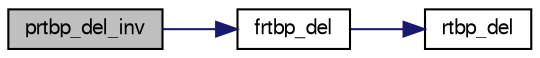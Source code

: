 digraph G
{
  edge [fontname="FreeSans",fontsize="10",labelfontname="FreeSans",labelfontsize="10"];
  node [fontname="FreeSans",fontsize="10",shape=record];
  rankdir=LR;
  Node1 [label="prtbp_del_inv",height=0.2,width=0.4,color="black", fillcolor="grey75", style="filled" fontcolor="black"];
  Node1 -> Node2 [color="midnightblue",fontsize="10",style="solid",fontname="FreeSans"];
  Node2 [label="frtbp_del",height=0.2,width=0.4,color="black", fillcolor="white", style="filled",URL="$frtbpdel_8c.html#a3ae200117803f31933a6f6e9dc56f89c"];
  Node2 -> Node3 [color="midnightblue",fontsize="10",style="solid",fontname="FreeSans"];
  Node3 [label="rtbp_del",height=0.2,width=0.4,color="black", fillcolor="white", style="filled",URL="$rtbpdel_8c.html#a82a8da3bffd2d54c6215c8d92a42b846"];
}
